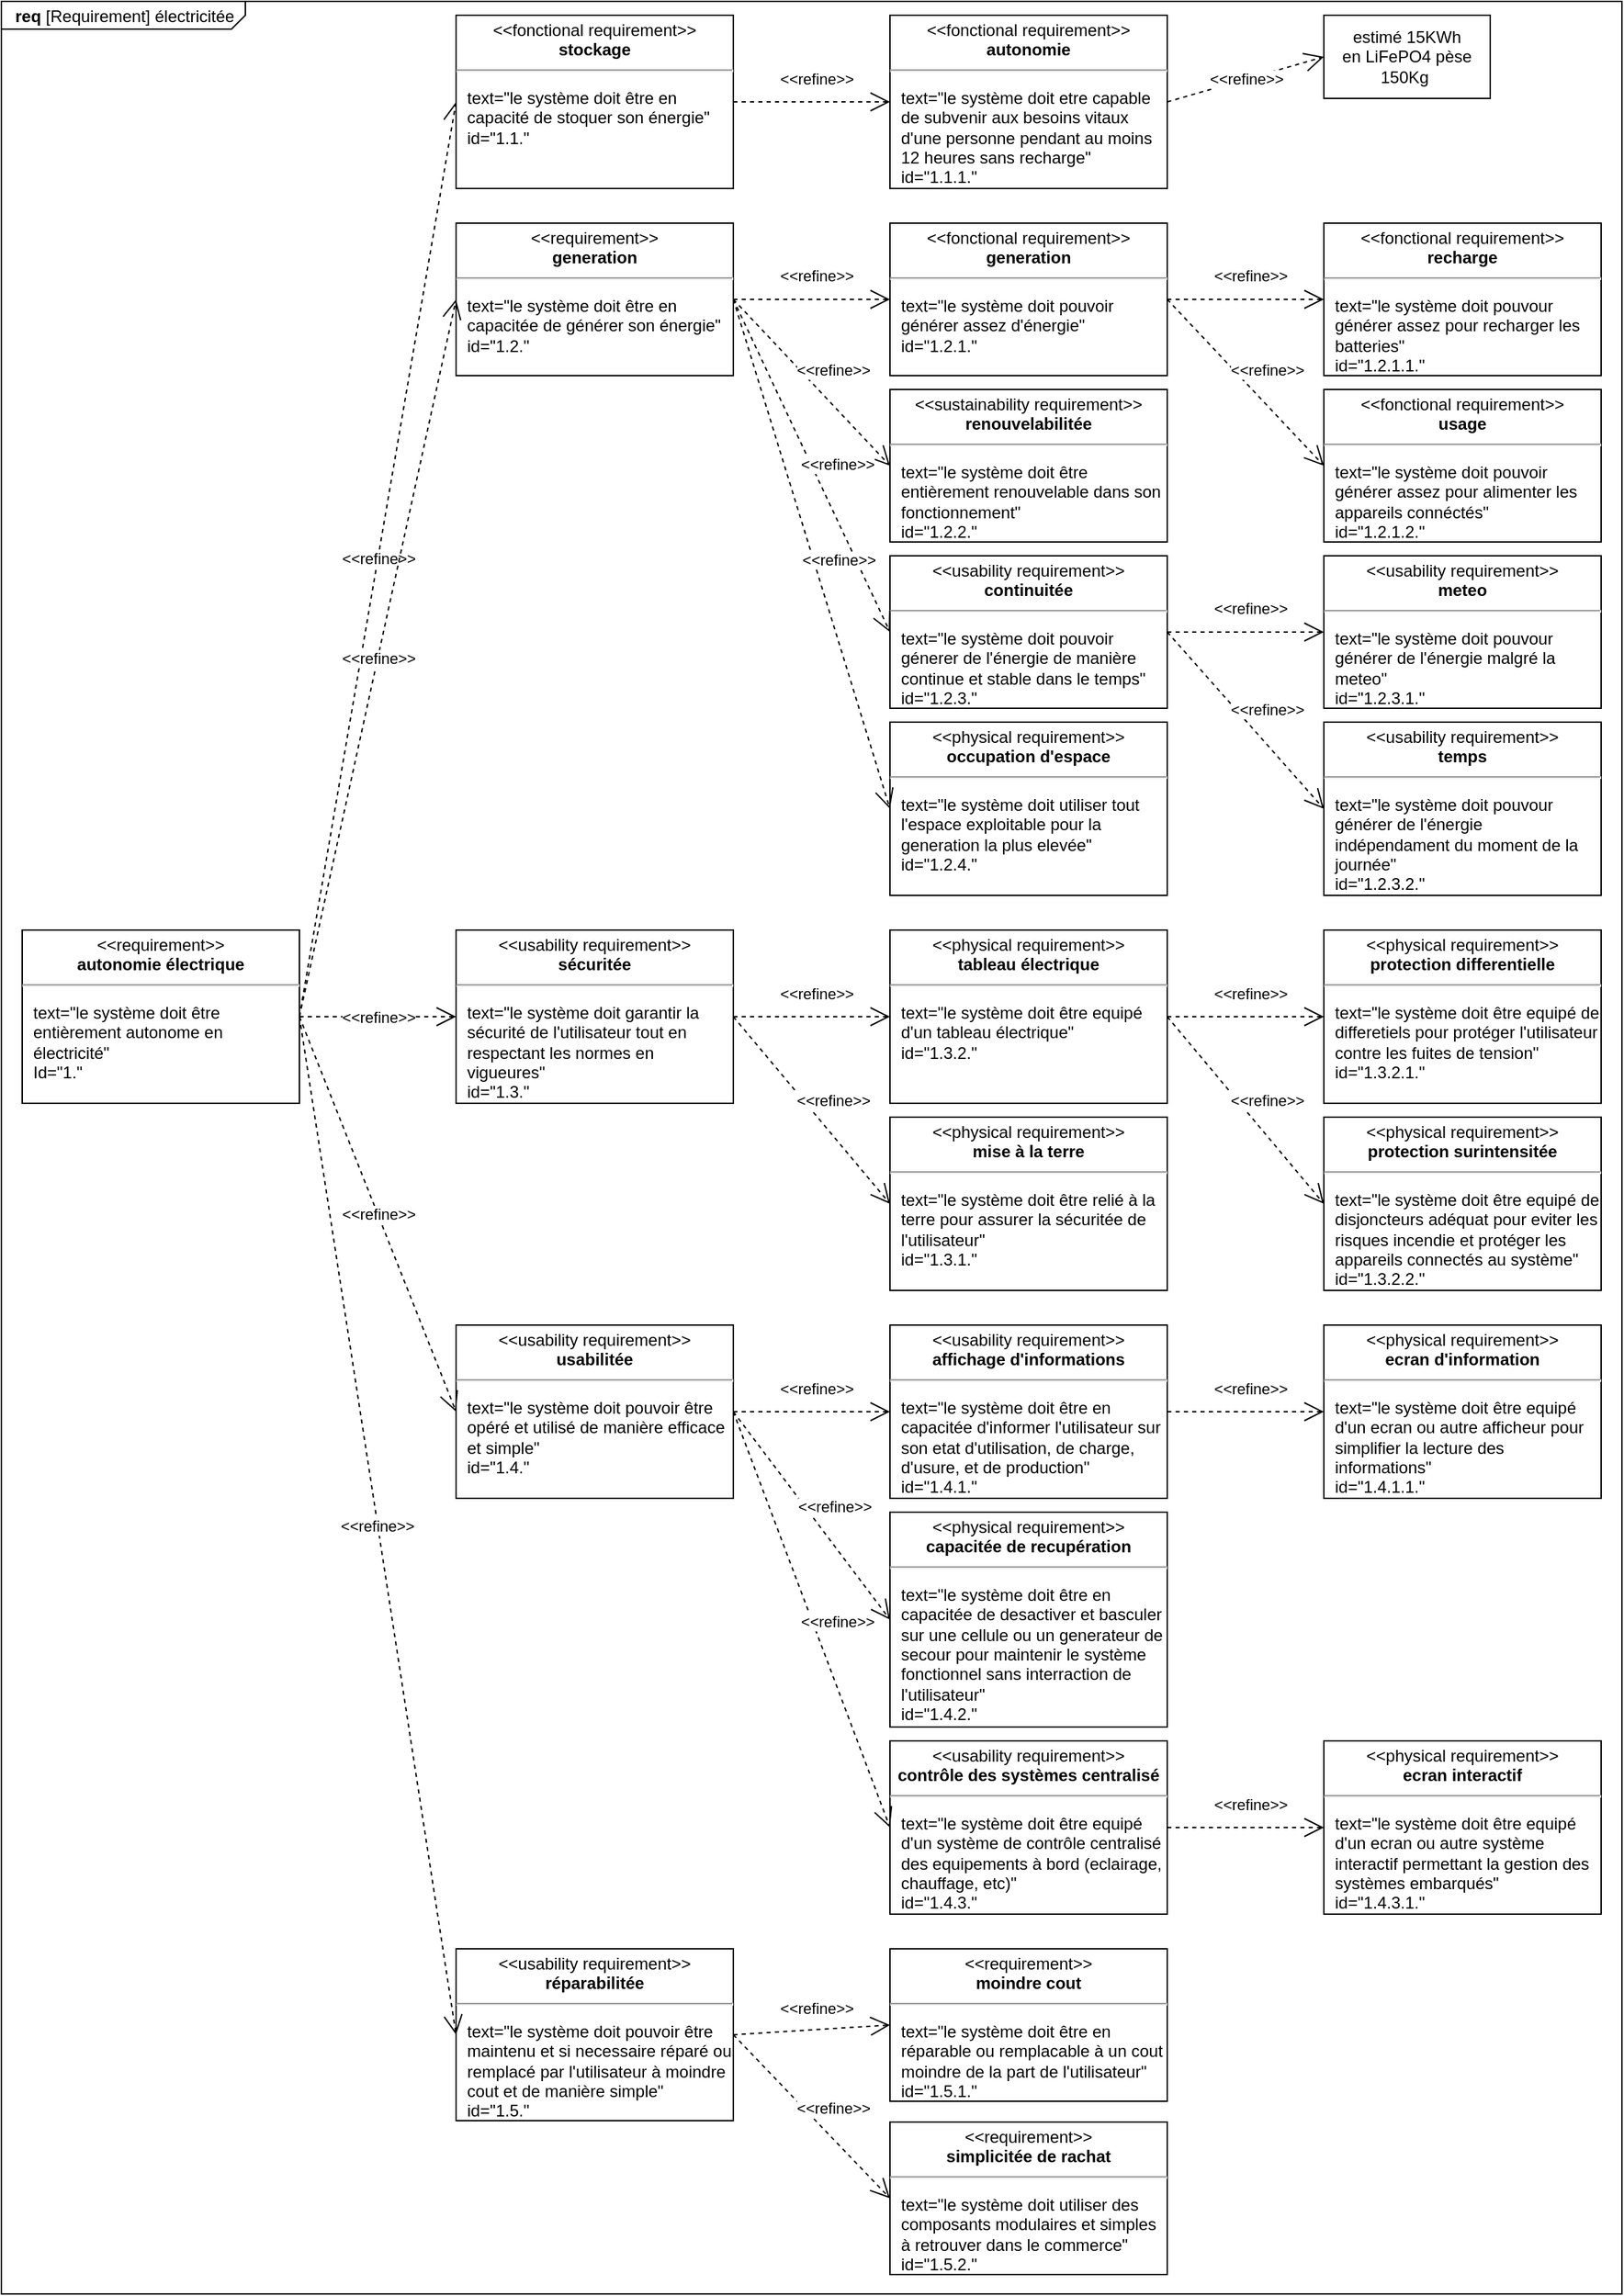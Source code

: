 <mxfile compressed="false" version="20.8.10" type="device">
  <diagram id="kJoW1zJYDhiS2NYjJ2JO" name="Page-1">
    <mxGraphModel dx="676" dy="414" grid="1" gridSize="5" guides="1" tooltips="1" connect="0" arrows="0" fold="1" page="1" pageScale="1" pageWidth="1169" pageHeight="1654" background="none" math="0" shadow="0">
      <root>
        <mxCell id="0" />
        <mxCell id="1" parent="0" />
        <mxCell id="wVdk8G1GmJ-mPY448WNJ-123" value="&lt;p style=&quot;margin:0px;margin-top:4px;margin-left:10px;text-align:left;&quot;&gt;&lt;b&gt;req&lt;/b&gt;   [Requirement] électricitée&lt;/p&gt;" style="html=1;shape=mxgraph.sysml.package;xSize=90;align=left;spacingLeft=10;overflow=fill;recursiveResize=0;labelX=176.52;movable=1;resizable=1;rotatable=1;deletable=1;editable=1;connectable=1;" parent="1" vertex="1">
          <mxGeometry width="1169" height="1654" as="geometry" />
        </mxCell>
        <mxCell id="wVdk8G1GmJ-mPY448WNJ-126" value="&amp;lt;&amp;lt;import&amp;gt;&amp;gt;" style="strokeColor=inherit;fillColor=inherit;gradientColor=inherit;edgeStyle=none;endArrow=open;dashed=1;verticalAlign=top;labelBackgroundColor=none;endSize=12;html=1;rounded=0;" parent="wVdk8G1GmJ-mPY448WNJ-123" edge="1">
          <mxGeometry relative="1" as="geometry">
            <mxPoint x="115" y="73.571" as="sourcePoint" />
          </mxGeometry>
        </mxCell>
        <mxCell id="wVdk8G1GmJ-mPY448WNJ-69" value="&lt;p style=&quot;margin:0px;margin-top:4px;text-align:center;&quot;&gt;&amp;lt;&amp;lt;requirement&amp;gt;&amp;gt;&lt;br&gt;&lt;b&gt;autonomie électrique&lt;/b&gt;&lt;/p&gt;&lt;hr&gt;&lt;p&gt;&lt;/p&gt;&lt;p style=&quot;margin:0px;margin-left:8px;text-align:left;&quot;&gt;text=&quot;le système doit être entièrement autonome en électricité&quot;&lt;br&gt;Id=&quot;1.&quot;&lt;/p&gt;" style="shape=rect;overflow=fill;html=1;whiteSpace=wrap;align=center;movable=1;resizable=1;rotatable=1;deletable=1;editable=1;connectable=1;" parent="wVdk8G1GmJ-mPY448WNJ-123" vertex="1">
          <mxGeometry x="15" y="670" width="200" height="125" as="geometry" />
        </mxCell>
        <mxCell id="wVdk8G1GmJ-mPY448WNJ-70" value="&amp;lt;&amp;lt;refine&amp;gt;&amp;gt;" style="endArrow=open;edgeStyle=none;endSize=12;dashed=1;html=1;rounded=0;entryX=0;entryY=0.5;entryDx=0;entryDy=0;exitX=1;exitY=0.5;exitDx=0;exitDy=0;" parent="wVdk8G1GmJ-mPY448WNJ-123" source="wVdk8G1GmJ-mPY448WNJ-69" target="wVdk8G1GmJ-mPY448WNJ-71" edge="1">
          <mxGeometry relative="1" as="geometry">
            <mxPoint x="1968.64" y="575.08" as="sourcePoint" />
            <mxPoint x="2099.89" y="345.08" as="targetPoint" />
          </mxGeometry>
        </mxCell>
        <mxCell id="wVdk8G1GmJ-mPY448WNJ-71" value="&lt;p style=&quot;margin:0px;margin-top:4px;text-align:center;&quot;&gt;&amp;lt;&amp;lt;fonctional requirement&amp;gt;&amp;gt;&lt;br&gt;&lt;b&gt;stockage&lt;/b&gt;&lt;/p&gt;&lt;hr&gt;&lt;p&gt;&lt;/p&gt;&lt;p style=&quot;margin:0px;margin-left:8px;text-align:left;&quot;&gt;text=&quot;le système doit être en capacité de stoquer son énergie&quot;&lt;br&gt;id=&quot;1.1.&quot;&lt;/p&gt;" style="shape=rect;overflow=fill;html=1;whiteSpace=wrap;align=center;" parent="wVdk8G1GmJ-mPY448WNJ-123" vertex="1">
          <mxGeometry x="328" y="10" width="200" height="125" as="geometry" />
        </mxCell>
        <mxCell id="wVdk8G1GmJ-mPY448WNJ-72" value="&lt;p style=&quot;margin:0px;margin-top:4px;text-align:center;&quot;&gt;&amp;lt;&amp;lt;requirement&amp;gt;&amp;gt;&lt;br&gt;&lt;b&gt;generation&lt;/b&gt;&lt;/p&gt;&lt;hr&gt;&lt;p&gt;&lt;/p&gt;&lt;p style=&quot;margin:0px;margin-left:8px;text-align:left;&quot;&gt;text=&quot;le système doit être en capacitée de générer son énergie&lt;span style=&quot;background-color: initial;&quot;&gt;&quot;&lt;/span&gt;&lt;/p&gt;&lt;p style=&quot;margin:0px;margin-left:8px;text-align:left;&quot;&gt;id=&quot;1.2.&quot;&lt;/p&gt;" style="shape=rect;overflow=fill;html=1;whiteSpace=wrap;align=center;" parent="wVdk8G1GmJ-mPY448WNJ-123" vertex="1">
          <mxGeometry x="328" y="160" width="200" height="110" as="geometry" />
        </mxCell>
        <mxCell id="wVdk8G1GmJ-mPY448WNJ-73" value="&amp;lt;&amp;lt;refine&amp;gt;&amp;gt;" style="endArrow=open;edgeStyle=none;endSize=12;dashed=1;html=1;rounded=0;entryX=0;entryY=0.5;entryDx=0;entryDy=0;exitX=1;exitY=0.5;exitDx=0;exitDy=0;" parent="wVdk8G1GmJ-mPY448WNJ-123" source="wVdk8G1GmJ-mPY448WNJ-69" target="wVdk8G1GmJ-mPY448WNJ-72" edge="1">
          <mxGeometry relative="1" as="geometry">
            <mxPoint x="1978.64" y="545" as="sourcePoint" />
            <mxPoint x="2068.64" y="125" as="targetPoint" />
          </mxGeometry>
        </mxCell>
        <mxCell id="wVdk8G1GmJ-mPY448WNJ-74" value="&lt;p style=&quot;margin:0px;margin-top:4px;text-align:center;&quot;&gt;&amp;lt;&amp;lt;usability requirement&amp;gt;&amp;gt;&lt;br&gt;&lt;b&gt;sécuritée&lt;/b&gt;&lt;/p&gt;&lt;hr&gt;&lt;p&gt;&lt;/p&gt;&lt;p style=&quot;margin:0px;margin-left:8px;text-align:left;&quot;&gt;text=&quot;le système doit garantir la sécurité de l&#39;utilisateur tout en respectant les normes en vigueures&lt;span style=&quot;background-color: initial;&quot;&gt;&quot;&lt;/span&gt;&lt;/p&gt;&lt;p style=&quot;margin:0px;margin-left:8px;text-align:left;&quot;&gt;id=&quot;1.3.&quot;&lt;/p&gt;" style="shape=rect;overflow=fill;html=1;whiteSpace=wrap;align=center;" parent="wVdk8G1GmJ-mPY448WNJ-123" vertex="1">
          <mxGeometry x="328" y="670" width="200" height="125" as="geometry" />
        </mxCell>
        <mxCell id="wVdk8G1GmJ-mPY448WNJ-75" value="&amp;lt;&amp;lt;refine&amp;gt;&amp;gt;" style="endArrow=open;edgeStyle=none;endSize=12;dashed=1;html=1;rounded=0;entryX=0;entryY=0.5;entryDx=0;entryDy=0;exitX=1;exitY=0.5;exitDx=0;exitDy=0;" parent="wVdk8G1GmJ-mPY448WNJ-123" source="wVdk8G1GmJ-mPY448WNJ-69" target="wVdk8G1GmJ-mPY448WNJ-74" edge="1">
          <mxGeometry relative="1" as="geometry">
            <mxPoint x="1968.64" y="790" as="sourcePoint" />
            <mxPoint x="2068.64" y="355" as="targetPoint" />
          </mxGeometry>
        </mxCell>
        <mxCell id="wVdk8G1GmJ-mPY448WNJ-76" value="&lt;p style=&quot;margin:0px;margin-top:4px;text-align:center;&quot;&gt;&amp;lt;&amp;lt;usability requirement&amp;gt;&amp;gt;&lt;br&gt;&lt;b&gt;usabilitée&lt;/b&gt;&lt;/p&gt;&lt;hr&gt;&lt;p&gt;&lt;/p&gt;&lt;p style=&quot;margin:0px;margin-left:8px;text-align:left;&quot;&gt;text=&quot;le système doit pouvoir être opéré et utilisé de manière efficace et simple&lt;span style=&quot;background-color: initial;&quot;&gt;&quot;&lt;/span&gt;&lt;/p&gt;&lt;p style=&quot;margin:0px;margin-left:8px;text-align:left;&quot;&gt;id=&quot;1.4.&quot;&lt;/p&gt;" style="shape=rect;overflow=fill;html=1;whiteSpace=wrap;align=center;" parent="wVdk8G1GmJ-mPY448WNJ-123" vertex="1">
          <mxGeometry x="328" y="955" width="200" height="125" as="geometry" />
        </mxCell>
        <mxCell id="wVdk8G1GmJ-mPY448WNJ-77" value="&amp;lt;&amp;lt;refine&amp;gt;&amp;gt;" style="endArrow=open;edgeStyle=none;endSize=12;dashed=1;html=1;rounded=0;entryX=0;entryY=0.5;entryDx=0;entryDy=0;exitX=1;exitY=0.5;exitDx=0;exitDy=0;" parent="wVdk8G1GmJ-mPY448WNJ-123" source="wVdk8G1GmJ-mPY448WNJ-69" target="wVdk8G1GmJ-mPY448WNJ-76" edge="1">
          <mxGeometry relative="1" as="geometry">
            <mxPoint x="1968.64" y="945" as="sourcePoint" />
            <mxPoint x="2068.64" y="515" as="targetPoint" />
          </mxGeometry>
        </mxCell>
        <mxCell id="wVdk8G1GmJ-mPY448WNJ-78" value="&lt;p style=&quot;margin:0px;margin-top:4px;text-align:center;&quot;&gt;&amp;lt;&amp;lt;usability requirement&amp;gt;&amp;gt;&lt;br&gt;&lt;b&gt;réparabilitée&lt;/b&gt;&lt;/p&gt;&lt;hr&gt;&lt;p&gt;&lt;/p&gt;&lt;p style=&quot;margin:0px;margin-left:8px;text-align:left;&quot;&gt;text=&quot;le système doit pouvoir être maintenu et si necessaire réparé ou remplacé par l&#39;utilisateur à moindre cout et de manière simple&lt;span style=&quot;background-color: initial;&quot;&gt;&quot;&lt;/span&gt;&lt;/p&gt;&lt;p style=&quot;margin:0px;margin-left:8px;text-align:left;&quot;&gt;id=&quot;1.5.&quot;&lt;/p&gt;" style="shape=rect;overflow=fill;html=1;whiteSpace=wrap;align=center;" parent="wVdk8G1GmJ-mPY448WNJ-123" vertex="1">
          <mxGeometry x="328" y="1405" width="200" height="124" as="geometry" />
        </mxCell>
        <mxCell id="wVdk8G1GmJ-mPY448WNJ-79" value="&amp;lt;&amp;lt;refine&amp;gt;&amp;gt;" style="endArrow=open;edgeStyle=none;endSize=12;dashed=1;html=1;rounded=0;entryX=0;entryY=0.5;entryDx=0;entryDy=0;exitX=1;exitY=0.5;exitDx=0;exitDy=0;" parent="wVdk8G1GmJ-mPY448WNJ-123" source="wVdk8G1GmJ-mPY448WNJ-69" target="wVdk8G1GmJ-mPY448WNJ-78" edge="1">
          <mxGeometry relative="1" as="geometry">
            <mxPoint x="1958.64" y="695" as="sourcePoint" />
            <mxPoint x="2068.64" y="695" as="targetPoint" />
          </mxGeometry>
        </mxCell>
        <mxCell id="wVdk8G1GmJ-mPY448WNJ-80" value="&amp;lt;&amp;lt;refine&amp;gt;&amp;gt;" style="endArrow=open;edgeStyle=none;endSize=12;dashed=1;html=1;rounded=0;entryX=0;entryY=0.5;entryDx=0;entryDy=0;exitX=1;exitY=0.5;exitDx=0;exitDy=0;" parent="wVdk8G1GmJ-mPY448WNJ-123" source="wVdk8G1GmJ-mPY448WNJ-71" target="wVdk8G1GmJ-mPY448WNJ-81" edge="1">
          <mxGeometry x="0.051" y="17" relative="1" as="geometry">
            <mxPoint x="1978.64" y="575.08" as="sourcePoint" />
            <mxPoint x="2438.64" y="45.08" as="targetPoint" />
            <mxPoint as="offset" />
          </mxGeometry>
        </mxCell>
        <mxCell id="wVdk8G1GmJ-mPY448WNJ-81" value="&lt;p style=&quot;margin:0px;margin-top:4px;text-align:center;&quot;&gt;&amp;lt;&amp;lt;fonctional requirement&amp;gt;&amp;gt;&lt;br&gt;&lt;b&gt;autonomie&lt;/b&gt;&lt;/p&gt;&lt;hr&gt;&lt;p&gt;&lt;/p&gt;&lt;p style=&quot;margin:0px;margin-left:8px;text-align:left;&quot;&gt;text=&quot;le système doit etre capable de subvenir aux besoins vitaux d&#39;une personne pendant au moins 12 heures sans recharge&quot;&lt;br&gt;id=&quot;1.1.1.&quot;&lt;/p&gt;" style="shape=rect;overflow=fill;html=1;whiteSpace=wrap;align=center;" parent="wVdk8G1GmJ-mPY448WNJ-123" vertex="1">
          <mxGeometry x="641" y="10" width="200" height="125" as="geometry" />
        </mxCell>
        <mxCell id="wVdk8G1GmJ-mPY448WNJ-82" value="estimé 15KWh&lt;br&gt;en LiFePO4 pèse 150Kg&amp;nbsp;" style="shape=rect;html=1;whiteSpace=wrap;align=center;" parent="wVdk8G1GmJ-mPY448WNJ-123" vertex="1">
          <mxGeometry x="954" y="10" width="120" height="60" as="geometry" />
        </mxCell>
        <mxCell id="wVdk8G1GmJ-mPY448WNJ-83" value="&amp;lt;&amp;lt;refine&amp;gt;&amp;gt;" style="endArrow=open;edgeStyle=none;endSize=12;dashed=1;html=1;rounded=0;exitX=1;exitY=0.5;exitDx=0;exitDy=0;entryX=0;entryY=0.5;entryDx=0;entryDy=0;" parent="wVdk8G1GmJ-mPY448WNJ-123" source="wVdk8G1GmJ-mPY448WNJ-81" target="wVdk8G1GmJ-mPY448WNJ-82" edge="1">
          <mxGeometry relative="1" as="geometry">
            <mxPoint x="2508.64" y="455.08" as="sourcePoint" />
          </mxGeometry>
        </mxCell>
        <mxCell id="wVdk8G1GmJ-mPY448WNJ-84" value="&lt;p style=&quot;margin:0px;margin-top:4px;text-align:center;&quot;&gt;&amp;lt;&amp;lt;sustainability requirement&amp;gt;&amp;gt;&lt;br&gt;&lt;b&gt;renouvelabilitée&lt;/b&gt;&lt;/p&gt;&lt;hr&gt;&lt;p&gt;&lt;/p&gt;&lt;p style=&quot;margin:0px;margin-left:8px;text-align:left;&quot;&gt;text=&quot;le système doit être entièrement renouvelable dans son fonctionnement&quot;&lt;br&gt;id=&quot;1.2.2.&quot;&lt;/p&gt;" style="shape=rect;overflow=fill;html=1;whiteSpace=wrap;align=center;" parent="wVdk8G1GmJ-mPY448WNJ-123" vertex="1">
          <mxGeometry x="641" y="280" width="200" height="110" as="geometry" />
        </mxCell>
        <mxCell id="wVdk8G1GmJ-mPY448WNJ-85" value="&amp;lt;&amp;lt;refine&amp;gt;&amp;gt;" style="endArrow=open;edgeStyle=none;endSize=12;dashed=1;html=1;rounded=0;exitX=1;exitY=0.5;exitDx=0;exitDy=0;entryX=0;entryY=0.5;entryDx=0;entryDy=0;" parent="wVdk8G1GmJ-mPY448WNJ-123" source="wVdk8G1GmJ-mPY448WNJ-72" target="wVdk8G1GmJ-mPY448WNJ-84" edge="1">
          <mxGeometry x="0.051" y="17" relative="1" as="geometry">
            <mxPoint x="2268.64" y="85" as="sourcePoint" />
            <mxPoint x="2368.64" y="275" as="targetPoint" />
            <mxPoint as="offset" />
          </mxGeometry>
        </mxCell>
        <mxCell id="wVdk8G1GmJ-mPY448WNJ-86" value="&lt;p style=&quot;margin:0px;margin-top:4px;text-align:center;&quot;&gt;&amp;lt;&amp;lt;fonctional requirement&amp;gt;&amp;gt;&lt;br&gt;&lt;b&gt;generation&lt;/b&gt;&lt;/p&gt;&lt;hr&gt;&lt;p&gt;&lt;/p&gt;&lt;p style=&quot;margin:0px;margin-left:8px;text-align:left;&quot;&gt;text=&quot;le système doit pouvoir générer assez d&#39;énergie&quot;&lt;br&gt;id=&quot;1.2.1.&quot;&lt;/p&gt;" style="shape=rect;overflow=fill;html=1;whiteSpace=wrap;align=center;" parent="wVdk8G1GmJ-mPY448WNJ-123" vertex="1">
          <mxGeometry x="641" y="160" width="200" height="110" as="geometry" />
        </mxCell>
        <mxCell id="wVdk8G1GmJ-mPY448WNJ-87" value="&amp;lt;&amp;lt;refine&amp;gt;&amp;gt;" style="endArrow=open;edgeStyle=none;endSize=12;dashed=1;html=1;rounded=0;entryX=0;entryY=0.5;entryDx=0;entryDy=0;exitX=1;exitY=0.5;exitDx=0;exitDy=0;" parent="wVdk8G1GmJ-mPY448WNJ-123" source="wVdk8G1GmJ-mPY448WNJ-72" target="wVdk8G1GmJ-mPY448WNJ-86" edge="1">
          <mxGeometry x="0.051" y="17" relative="1" as="geometry">
            <mxPoint x="2278.64" y="95" as="sourcePoint" />
            <mxPoint x="2428.64" y="110" as="targetPoint" />
            <mxPoint as="offset" />
          </mxGeometry>
        </mxCell>
        <mxCell id="wVdk8G1GmJ-mPY448WNJ-88" value="&lt;p style=&quot;margin:0px;margin-top:4px;text-align:center;&quot;&gt;&amp;lt;&amp;lt;fonctional requirement&amp;gt;&amp;gt;&lt;br&gt;&lt;b&gt;recharge&lt;/b&gt;&lt;/p&gt;&lt;hr&gt;&lt;p&gt;&lt;/p&gt;&lt;p style=&quot;margin:0px;margin-left:8px;text-align:left;&quot;&gt;text=&quot;le système doit pouvour générer assez pour recharger les batteries&quot;&lt;br&gt;id=&quot;1.2.1.1.&quot;&lt;/p&gt;" style="shape=rect;overflow=fill;html=1;whiteSpace=wrap;align=center;" parent="wVdk8G1GmJ-mPY448WNJ-123" vertex="1">
          <mxGeometry x="954" y="160" width="200" height="110" as="geometry" />
        </mxCell>
        <mxCell id="wVdk8G1GmJ-mPY448WNJ-89" value="&amp;lt;&amp;lt;refine&amp;gt;&amp;gt;" style="endArrow=open;edgeStyle=none;endSize=12;dashed=1;html=1;rounded=0;exitX=1;exitY=0.5;exitDx=0;exitDy=0;entryX=0;entryY=0.5;entryDx=0;entryDy=0;" parent="wVdk8G1GmJ-mPY448WNJ-123" source="wVdk8G1GmJ-mPY448WNJ-86" target="wVdk8G1GmJ-mPY448WNJ-88" edge="1">
          <mxGeometry x="0.051" y="17" relative="1" as="geometry">
            <mxPoint x="2618.64" y="385" as="sourcePoint" />
            <mxPoint x="2718.64" y="325" as="targetPoint" />
            <mxPoint as="offset" />
          </mxGeometry>
        </mxCell>
        <mxCell id="wVdk8G1GmJ-mPY448WNJ-90" value="&lt;p style=&quot;margin:0px;margin-top:4px;text-align:center;&quot;&gt;&amp;lt;&amp;lt;fonctional requirement&amp;gt;&amp;gt;&lt;br&gt;&lt;b&gt;usage&lt;/b&gt;&lt;/p&gt;&lt;hr&gt;&lt;p&gt;&lt;/p&gt;&lt;p style=&quot;margin:0px;margin-left:8px;text-align:left;&quot;&gt;text=&quot;le système doit pouvoir générer assez pour alimenter les appareils connéctés&quot;&lt;br&gt;id=&quot;1.2.1.2.&quot;&lt;/p&gt;" style="shape=rect;overflow=fill;html=1;whiteSpace=wrap;align=center;" parent="wVdk8G1GmJ-mPY448WNJ-123" vertex="1">
          <mxGeometry x="954" y="280" width="200" height="110" as="geometry" />
        </mxCell>
        <mxCell id="wVdk8G1GmJ-mPY448WNJ-91" value="&amp;lt;&amp;lt;refine&amp;gt;&amp;gt;" style="endArrow=open;edgeStyle=none;endSize=12;dashed=1;html=1;rounded=0;exitX=1;exitY=0.5;exitDx=0;exitDy=0;entryX=0;entryY=0.5;entryDx=0;entryDy=0;" parent="wVdk8G1GmJ-mPY448WNJ-123" source="wVdk8G1GmJ-mPY448WNJ-86" target="wVdk8G1GmJ-mPY448WNJ-90" edge="1">
          <mxGeometry x="0.051" y="17" relative="1" as="geometry">
            <mxPoint x="2588.64" y="535" as="sourcePoint" />
            <mxPoint x="2728.64" y="445" as="targetPoint" />
            <mxPoint as="offset" />
          </mxGeometry>
        </mxCell>
        <mxCell id="wVdk8G1GmJ-mPY448WNJ-92" value="&lt;p style=&quot;margin:0px;margin-top:4px;text-align:center;&quot;&gt;&amp;lt;&amp;lt;usability requirement&amp;gt;&amp;gt;&lt;br&gt;&lt;b&gt;continuitée&lt;/b&gt;&lt;/p&gt;&lt;hr&gt;&lt;p&gt;&lt;/p&gt;&lt;p style=&quot;margin:0px;margin-left:8px;text-align:left;&quot;&gt;text=&quot;le système doit pouvoir génerer de l&#39;énergie de manière continue et stable dans le temps&quot;&lt;br&gt;id=&quot;1.2.3.&quot;&lt;/p&gt;" style="shape=rect;overflow=fill;html=1;whiteSpace=wrap;align=center;" parent="wVdk8G1GmJ-mPY448WNJ-123" vertex="1">
          <mxGeometry x="641" y="400" width="200" height="110" as="geometry" />
        </mxCell>
        <mxCell id="wVdk8G1GmJ-mPY448WNJ-93" value="&amp;lt;&amp;lt;refine&amp;gt;&amp;gt;" style="endArrow=open;edgeStyle=none;endSize=12;dashed=1;html=1;rounded=0;entryX=0;entryY=0.5;entryDx=0;entryDy=0;exitX=1;exitY=0.5;exitDx=0;exitDy=0;" parent="wVdk8G1GmJ-mPY448WNJ-123" source="wVdk8G1GmJ-mPY448WNJ-72" target="wVdk8G1GmJ-mPY448WNJ-92" edge="1">
          <mxGeometry x="0.051" y="17" relative="1" as="geometry">
            <mxPoint x="2268.64" y="275" as="sourcePoint" />
            <mxPoint x="2418.64" y="395" as="targetPoint" />
            <mxPoint as="offset" />
          </mxGeometry>
        </mxCell>
        <mxCell id="wVdk8G1GmJ-mPY448WNJ-94" value="&lt;p style=&quot;margin:0px;margin-top:4px;text-align:center;&quot;&gt;&amp;lt;&amp;lt;usability requirement&amp;gt;&amp;gt;&lt;br&gt;&lt;b&gt;meteo&lt;/b&gt;&lt;/p&gt;&lt;hr&gt;&lt;p&gt;&lt;/p&gt;&lt;p style=&quot;margin:0px;margin-left:8px;text-align:left;&quot;&gt;text=&quot;le système doit pouvour générer de l&#39;énergie malgré la meteo&quot;&lt;br&gt;id=&quot;1.2.3.1.&quot;&lt;/p&gt;" style="shape=rect;overflow=fill;html=1;whiteSpace=wrap;align=center;" parent="wVdk8G1GmJ-mPY448WNJ-123" vertex="1">
          <mxGeometry x="954" y="400" width="200" height="110" as="geometry" />
        </mxCell>
        <mxCell id="wVdk8G1GmJ-mPY448WNJ-95" value="&amp;lt;&amp;lt;refine&amp;gt;&amp;gt;" style="endArrow=open;edgeStyle=none;endSize=12;dashed=1;html=1;rounded=0;exitX=1;exitY=0.5;exitDx=0;exitDy=0;entryX=0;entryY=0.5;entryDx=0;entryDy=0;" parent="wVdk8G1GmJ-mPY448WNJ-123" source="wVdk8G1GmJ-mPY448WNJ-92" target="wVdk8G1GmJ-mPY448WNJ-94" edge="1">
          <mxGeometry x="0.051" y="17" relative="1" as="geometry">
            <mxPoint x="2608.64" y="645" as="sourcePoint" />
            <mxPoint x="2718.64" y="585" as="targetPoint" />
            <mxPoint as="offset" />
          </mxGeometry>
        </mxCell>
        <mxCell id="wVdk8G1GmJ-mPY448WNJ-96" value="&lt;p style=&quot;margin:0px;margin-top:4px;text-align:center;&quot;&gt;&amp;lt;&amp;lt;usability requirement&amp;gt;&amp;gt;&lt;br&gt;&lt;b&gt;temps&lt;/b&gt;&lt;/p&gt;&lt;hr&gt;&lt;p&gt;&lt;/p&gt;&lt;p style=&quot;margin:0px;margin-left:8px;text-align:left;&quot;&gt;text=&quot;le système doit pouvour générer de l&#39;énergie indépendament du moment de la journée&quot;&lt;br&gt;id=&quot;1.2.3.2.&quot;&lt;/p&gt;" style="shape=rect;overflow=fill;html=1;whiteSpace=wrap;align=center;" parent="wVdk8G1GmJ-mPY448WNJ-123" vertex="1">
          <mxGeometry x="954" y="520" width="200" height="125" as="geometry" />
        </mxCell>
        <mxCell id="wVdk8G1GmJ-mPY448WNJ-97" value="&amp;lt;&amp;lt;refine&amp;gt;&amp;gt;" style="endArrow=open;edgeStyle=none;endSize=12;dashed=1;html=1;rounded=0;exitX=1;exitY=0.5;exitDx=0;exitDy=0;entryX=0;entryY=0.5;entryDx=0;entryDy=0;" parent="wVdk8G1GmJ-mPY448WNJ-123" source="wVdk8G1GmJ-mPY448WNJ-92" target="wVdk8G1GmJ-mPY448WNJ-96" edge="1">
          <mxGeometry x="0.051" y="17" relative="1" as="geometry">
            <mxPoint x="2608.64" y="630" as="sourcePoint" />
            <mxPoint x="2718.64" y="715" as="targetPoint" />
            <mxPoint as="offset" />
          </mxGeometry>
        </mxCell>
        <mxCell id="wVdk8G1GmJ-mPY448WNJ-98" value="&lt;p style=&quot;margin:0px;margin-top:4px;text-align:center;&quot;&gt;&amp;lt;&amp;lt;physical requirement&amp;gt;&amp;gt;&lt;br&gt;&lt;b&gt;mise à la terre&lt;/b&gt;&lt;/p&gt;&lt;hr&gt;&lt;p&gt;&lt;/p&gt;&lt;p style=&quot;margin:0px;margin-left:8px;text-align:left;&quot;&gt;text=&quot;le système doit être relié à la terre pour assurer la sécuritée de l&#39;utilisateur&quot;&lt;br&gt;id=&quot;1.3.1.&quot;&lt;/p&gt;" style="shape=rect;overflow=fill;html=1;whiteSpace=wrap;align=center;" parent="wVdk8G1GmJ-mPY448WNJ-123" vertex="1">
          <mxGeometry x="641" y="805" width="200" height="125" as="geometry" />
        </mxCell>
        <mxCell id="wVdk8G1GmJ-mPY448WNJ-99" value="&amp;lt;&amp;lt;refine&amp;gt;&amp;gt;" style="endArrow=open;edgeStyle=none;endSize=12;dashed=1;html=1;rounded=0;exitX=1;exitY=0.5;exitDx=0;exitDy=0;entryX=0;entryY=0.5;entryDx=0;entryDy=0;" parent="wVdk8G1GmJ-mPY448WNJ-123" source="wVdk8G1GmJ-mPY448WNJ-74" target="wVdk8G1GmJ-mPY448WNJ-98" edge="1">
          <mxGeometry x="0.051" y="17" relative="1" as="geometry">
            <mxPoint x="2288.64" y="935" as="sourcePoint" />
            <mxPoint x="2398.64" y="1000" as="targetPoint" />
            <mxPoint as="offset" />
          </mxGeometry>
        </mxCell>
        <mxCell id="wVdk8G1GmJ-mPY448WNJ-100" value="&lt;p style=&quot;margin:0px;margin-top:4px;text-align:center;&quot;&gt;&amp;lt;&amp;lt;physical requirement&amp;gt;&amp;gt;&lt;br&gt;&lt;b&gt;tableau électrique&lt;/b&gt;&lt;/p&gt;&lt;hr&gt;&lt;p&gt;&lt;/p&gt;&lt;p style=&quot;margin:0px;margin-left:8px;text-align:left;&quot;&gt;text=&quot;le système doit être equipé d&#39;un tableau électrique&quot;&lt;br&gt;id=&quot;1.3.2.&quot;&lt;/p&gt;" style="shape=rect;overflow=fill;html=1;whiteSpace=wrap;align=center;" parent="wVdk8G1GmJ-mPY448WNJ-123" vertex="1">
          <mxGeometry x="641" y="670" width="200" height="125" as="geometry" />
        </mxCell>
        <mxCell id="wVdk8G1GmJ-mPY448WNJ-101" value="&amp;lt;&amp;lt;refine&amp;gt;&amp;gt;" style="endArrow=open;edgeStyle=none;endSize=12;dashed=1;html=1;rounded=0;exitX=1;exitY=0.5;exitDx=0;exitDy=0;entryX=0;entryY=0.5;entryDx=0;entryDy=0;" parent="wVdk8G1GmJ-mPY448WNJ-123" source="wVdk8G1GmJ-mPY448WNJ-74" target="wVdk8G1GmJ-mPY448WNJ-100" edge="1">
          <mxGeometry x="0.051" y="17" relative="1" as="geometry">
            <mxPoint x="2278.64" y="1070" as="sourcePoint" />
            <mxPoint x="2398.64" y="1140" as="targetPoint" />
            <mxPoint as="offset" />
          </mxGeometry>
        </mxCell>
        <mxCell id="wVdk8G1GmJ-mPY448WNJ-102" value="&lt;p style=&quot;margin:0px;margin-top:4px;text-align:center;&quot;&gt;&amp;lt;&amp;lt;physical requirement&amp;gt;&amp;gt;&lt;br&gt;&lt;b&gt;protection differentielle&lt;/b&gt;&lt;/p&gt;&lt;hr&gt;&lt;p&gt;&lt;/p&gt;&lt;p style=&quot;margin:0px;margin-left:8px;text-align:left;&quot;&gt;text=&quot;le système doit être equipé de differetiels pour protéger l&#39;utilisateur contre les fuites de tension&quot;&lt;br&gt;id=&quot;1.3.2.1.&quot;&lt;/p&gt;" style="shape=rect;overflow=fill;html=1;whiteSpace=wrap;align=center;" parent="wVdk8G1GmJ-mPY448WNJ-123" vertex="1">
          <mxGeometry x="954" y="670" width="200" height="125" as="geometry" />
        </mxCell>
        <mxCell id="wVdk8G1GmJ-mPY448WNJ-103" value="&amp;lt;&amp;lt;refine&amp;gt;&amp;gt;" style="endArrow=open;edgeStyle=none;endSize=12;dashed=1;html=1;rounded=0;exitX=1;exitY=0.5;exitDx=0;exitDy=0;entryX=0;entryY=0.5;entryDx=0;entryDy=0;" parent="wVdk8G1GmJ-mPY448WNJ-123" source="wVdk8G1GmJ-mPY448WNJ-100" target="wVdk8G1GmJ-mPY448WNJ-102" edge="1">
          <mxGeometry x="0.051" y="17" relative="1" as="geometry">
            <mxPoint x="2628.64" y="930" as="sourcePoint" />
            <mxPoint x="2748.64" y="1140" as="targetPoint" />
            <mxPoint as="offset" />
          </mxGeometry>
        </mxCell>
        <mxCell id="wVdk8G1GmJ-mPY448WNJ-104" value="&lt;p style=&quot;margin:0px;margin-top:4px;text-align:center;&quot;&gt;&amp;lt;&amp;lt;physical requirement&amp;gt;&amp;gt;&lt;br&gt;&lt;b&gt;protection surintensitée&lt;/b&gt;&lt;/p&gt;&lt;hr&gt;&lt;p&gt;&lt;/p&gt;&lt;p style=&quot;margin:0px;margin-left:8px;text-align:left;&quot;&gt;text=&quot;le système doit être equipé de disjoncteurs adéquat pour eviter les risques incendie et protéger les appareils connectés au système&quot;&lt;br&gt;id=&quot;1.3.2.2.&quot;&lt;/p&gt;" style="shape=rect;overflow=fill;html=1;whiteSpace=wrap;align=center;" parent="wVdk8G1GmJ-mPY448WNJ-123" vertex="1">
          <mxGeometry x="954" y="805" width="200" height="125" as="geometry" />
        </mxCell>
        <mxCell id="wVdk8G1GmJ-mPY448WNJ-105" value="&amp;lt;&amp;lt;refine&amp;gt;&amp;gt;" style="endArrow=open;edgeStyle=none;endSize=12;dashed=1;html=1;rounded=0;exitX=1;exitY=0.5;exitDx=0;exitDy=0;entryX=0;entryY=0.5;entryDx=0;entryDy=0;" parent="wVdk8G1GmJ-mPY448WNJ-123" source="wVdk8G1GmJ-mPY448WNJ-100" target="wVdk8G1GmJ-mPY448WNJ-104" edge="1">
          <mxGeometry x="0.051" y="17" relative="1" as="geometry">
            <mxPoint x="2608.64" y="1209" as="sourcePoint" />
            <mxPoint x="2748.64" y="1279" as="targetPoint" />
            <mxPoint as="offset" />
          </mxGeometry>
        </mxCell>
        <mxCell id="wVdk8G1GmJ-mPY448WNJ-106" value="&lt;p style=&quot;margin:0px;margin-top:4px;text-align:center;&quot;&gt;&amp;lt;&amp;lt;usability requirement&amp;gt;&amp;gt;&lt;br&gt;&lt;b&gt;affichage d&#39;informations&lt;/b&gt;&lt;/p&gt;&lt;hr&gt;&lt;p&gt;&lt;/p&gt;&lt;p style=&quot;margin:0px;margin-left:8px;text-align:left;&quot;&gt;text=&quot;le système doit être en capacitée d&#39;informer l&#39;utilisateur sur son etat d&#39;utilisation, de charge, d&#39;usure, et de production&quot;&lt;br&gt;id=&quot;1.4.1.&quot;&lt;/p&gt;" style="shape=rect;overflow=fill;html=1;whiteSpace=wrap;align=center;" parent="wVdk8G1GmJ-mPY448WNJ-123" vertex="1">
          <mxGeometry x="641" y="955" width="200" height="125" as="geometry" />
        </mxCell>
        <mxCell id="wVdk8G1GmJ-mPY448WNJ-107" value="&amp;lt;&amp;lt;refine&amp;gt;&amp;gt;" style="endArrow=open;edgeStyle=none;endSize=12;dashed=1;html=1;rounded=0;exitX=1;exitY=0.5;exitDx=0;exitDy=0;entryX=0;entryY=0.5;entryDx=0;entryDy=0;" parent="wVdk8G1GmJ-mPY448WNJ-123" source="wVdk8G1GmJ-mPY448WNJ-76" target="wVdk8G1GmJ-mPY448WNJ-106" edge="1">
          <mxGeometry x="0.051" y="17" relative="1" as="geometry">
            <mxPoint x="2348.64" y="1580" as="sourcePoint" />
            <mxPoint x="2468.64" y="1610" as="targetPoint" />
            <mxPoint as="offset" />
          </mxGeometry>
        </mxCell>
        <mxCell id="wVdk8G1GmJ-mPY448WNJ-108" value="&lt;p style=&quot;margin:0px;margin-top:4px;text-align:center;&quot;&gt;&amp;lt;&amp;lt;physical requirement&amp;gt;&amp;gt;&lt;br&gt;&lt;b&gt;ecran d&#39;information&lt;/b&gt;&lt;/p&gt;&lt;hr&gt;&lt;p&gt;&lt;/p&gt;&lt;p style=&quot;margin:0px;margin-left:8px;text-align:left;&quot;&gt;text=&quot;le système doit être equipé d&#39;un ecran ou autre afficheur pour simplifier la lecture des informations&quot;&lt;br&gt;id=&quot;1.4.1.1.&quot;&lt;/p&gt;" style="shape=rect;overflow=fill;html=1;whiteSpace=wrap;align=center;" parent="wVdk8G1GmJ-mPY448WNJ-123" vertex="1">
          <mxGeometry x="954" y="955" width="200" height="125" as="geometry" />
        </mxCell>
        <mxCell id="wVdk8G1GmJ-mPY448WNJ-109" value="&amp;lt;&amp;lt;refine&amp;gt;&amp;gt;" style="endArrow=open;edgeStyle=none;endSize=12;dashed=1;html=1;rounded=0;exitX=1;exitY=0.5;exitDx=0;exitDy=0;entryX=0;entryY=0.5;entryDx=0;entryDy=0;" parent="wVdk8G1GmJ-mPY448WNJ-123" source="wVdk8G1GmJ-mPY448WNJ-106" target="wVdk8G1GmJ-mPY448WNJ-108" edge="1">
          <mxGeometry x="0.051" y="17" relative="1" as="geometry">
            <mxPoint x="2628.64" y="1440" as="sourcePoint" />
            <mxPoint x="2748.64" y="1470" as="targetPoint" />
            <mxPoint as="offset" />
          </mxGeometry>
        </mxCell>
        <mxCell id="wVdk8G1GmJ-mPY448WNJ-110" value="&lt;p style=&quot;margin:0px;margin-top:4px;text-align:center;&quot;&gt;&amp;lt;&amp;lt;physical requirement&amp;gt;&amp;gt;&lt;br&gt;&lt;b&gt;capacitée de recupération&lt;/b&gt;&lt;/p&gt;&lt;hr&gt;&lt;p&gt;&lt;/p&gt;&lt;p style=&quot;margin:0px;margin-left:8px;text-align:left;&quot;&gt;text=&quot;le système doit être en capacitée de desactiver et basculer sur une cellule ou un generateur de secour pour maintenir le système fonctionnel sans interraction de l&#39;utilisateur&quot;&lt;br&gt;id=&quot;1.4.2.&quot;&lt;/p&gt;" style="shape=rect;overflow=fill;html=1;whiteSpace=wrap;align=center;" parent="wVdk8G1GmJ-mPY448WNJ-123" vertex="1">
          <mxGeometry x="641" y="1090" width="200" height="155" as="geometry" />
        </mxCell>
        <mxCell id="wVdk8G1GmJ-mPY448WNJ-111" value="&amp;lt;&amp;lt;refine&amp;gt;&amp;gt;" style="endArrow=open;edgeStyle=none;endSize=12;dashed=1;html=1;rounded=0;exitX=1;exitY=0.5;exitDx=0;exitDy=0;entryX=0;entryY=0.5;entryDx=0;entryDy=0;" parent="wVdk8G1GmJ-mPY448WNJ-123" source="wVdk8G1GmJ-mPY448WNJ-76" target="wVdk8G1GmJ-mPY448WNJ-110" edge="1">
          <mxGeometry x="0.051" y="17" relative="1" as="geometry">
            <mxPoint x="2278.64" y="1580" as="sourcePoint" />
            <mxPoint x="2468.64" y="1750" as="targetPoint" />
            <mxPoint as="offset" />
          </mxGeometry>
        </mxCell>
        <mxCell id="wVdk8G1GmJ-mPY448WNJ-112" value="&lt;p style=&quot;margin:0px;margin-top:4px;text-align:center;&quot;&gt;&amp;lt;&amp;lt;usability requirement&amp;gt;&amp;gt;&lt;br&gt;&lt;b&gt;contrôle des systèmes centralisé&lt;/b&gt;&lt;/p&gt;&lt;hr&gt;&lt;p&gt;&lt;/p&gt;&lt;p style=&quot;margin:0px;margin-left:8px;text-align:left;&quot;&gt;text=&quot;le système doit être equipé d&#39;un système de contrôle centralisé des equipements à bord (eclairage, chauffage, etc)&quot;&lt;br&gt;id=&quot;1.4.3.&quot;&lt;/p&gt;" style="shape=rect;overflow=fill;html=1;whiteSpace=wrap;align=center;" parent="wVdk8G1GmJ-mPY448WNJ-123" vertex="1">
          <mxGeometry x="641" y="1255" width="200" height="125" as="geometry" />
        </mxCell>
        <mxCell id="wVdk8G1GmJ-mPY448WNJ-113" value="&amp;lt;&amp;lt;refine&amp;gt;&amp;gt;" style="endArrow=open;edgeStyle=none;endSize=12;dashed=1;html=1;rounded=0;exitX=1;exitY=0.5;exitDx=0;exitDy=0;entryX=0;entryY=0.5;entryDx=0;entryDy=0;" parent="wVdk8G1GmJ-mPY448WNJ-123" source="wVdk8G1GmJ-mPY448WNJ-76" target="wVdk8G1GmJ-mPY448WNJ-112" edge="1">
          <mxGeometry x="0.051" y="17" relative="1" as="geometry">
            <mxPoint x="2278.64" y="1585" as="sourcePoint" />
            <mxPoint x="2468.64" y="1895" as="targetPoint" />
            <mxPoint as="offset" />
          </mxGeometry>
        </mxCell>
        <mxCell id="wVdk8G1GmJ-mPY448WNJ-114" value="&lt;p style=&quot;margin:0px;margin-top:4px;text-align:center;&quot;&gt;&amp;lt;&amp;lt;physical requirement&amp;gt;&amp;gt;&lt;br&gt;&lt;b&gt;ecran interactif&lt;/b&gt;&lt;/p&gt;&lt;hr&gt;&lt;p&gt;&lt;/p&gt;&lt;p style=&quot;margin:0px;margin-left:8px;text-align:left;&quot;&gt;text=&quot;le système doit être equipé d&#39;un ecran ou autre système interactif permettant la gestion des systèmes embarqués&quot;&lt;br&gt;id=&quot;1.4.3.1.&quot;&lt;/p&gt;" style="shape=rect;overflow=fill;html=1;whiteSpace=wrap;align=center;" parent="wVdk8G1GmJ-mPY448WNJ-123" vertex="1">
          <mxGeometry x="954" y="1255" width="200" height="125" as="geometry" />
        </mxCell>
        <mxCell id="wVdk8G1GmJ-mPY448WNJ-115" value="&amp;lt;&amp;lt;refine&amp;gt;&amp;gt;" style="endArrow=open;edgeStyle=none;endSize=12;dashed=1;html=1;rounded=0;exitX=1;exitY=0.5;exitDx=0;exitDy=0;entryX=0;entryY=0.5;entryDx=0;entryDy=0;" parent="wVdk8G1GmJ-mPY448WNJ-123" source="wVdk8G1GmJ-mPY448WNJ-112" target="wVdk8G1GmJ-mPY448WNJ-114" edge="1">
          <mxGeometry x="0.051" y="17" relative="1" as="geometry">
            <mxPoint x="2628.64" y="1750" as="sourcePoint" />
            <mxPoint x="2768.64" y="1780" as="targetPoint" />
            <mxPoint as="offset" />
          </mxGeometry>
        </mxCell>
        <mxCell id="wVdk8G1GmJ-mPY448WNJ-116" value="&lt;p style=&quot;margin:0px;margin-top:4px;text-align:center;&quot;&gt;&amp;lt;&amp;lt;requirement&amp;gt;&amp;gt;&lt;br&gt;&lt;b&gt;moindre cout&lt;/b&gt;&lt;/p&gt;&lt;hr&gt;&lt;p&gt;&lt;/p&gt;&lt;p style=&quot;margin:0px;margin-left:8px;text-align:left;&quot;&gt;text=&quot;le système doit être en réparable ou remplacable à un cout moindre de la part de l&#39;utilisateur&quot;&lt;br&gt;id=&quot;1.5.1.&quot;&lt;/p&gt;" style="shape=rect;overflow=fill;html=1;whiteSpace=wrap;align=center;" parent="wVdk8G1GmJ-mPY448WNJ-123" vertex="1">
          <mxGeometry x="641" y="1405" width="200" height="110" as="geometry" />
        </mxCell>
        <mxCell id="wVdk8G1GmJ-mPY448WNJ-117" value="&amp;lt;&amp;lt;refine&amp;gt;&amp;gt;" style="endArrow=open;edgeStyle=none;endSize=12;dashed=1;html=1;rounded=0;entryX=0;entryY=0.5;entryDx=0;entryDy=0;exitX=1;exitY=0.5;exitDx=0;exitDy=0;" parent="wVdk8G1GmJ-mPY448WNJ-123" source="wVdk8G1GmJ-mPY448WNJ-78" target="wVdk8G1GmJ-mPY448WNJ-116" edge="1">
          <mxGeometry x="0.077" y="15" relative="1" as="geometry">
            <mxPoint x="2298.64" y="1925" as="sourcePoint" />
            <mxPoint x="2468.64" y="2080" as="targetPoint" />
            <mxPoint as="offset" />
          </mxGeometry>
        </mxCell>
        <mxCell id="wVdk8G1GmJ-mPY448WNJ-118" value="&lt;p style=&quot;margin:0px;margin-top:4px;text-align:center;&quot;&gt;&amp;lt;&amp;lt;physical requirement&amp;gt;&amp;gt;&lt;br&gt;&lt;b&gt;occupation d&#39;espace&lt;/b&gt;&lt;/p&gt;&lt;hr&gt;&lt;p&gt;&lt;/p&gt;&lt;p style=&quot;margin:0px;margin-left:8px;text-align:left;&quot;&gt;text=&quot;le système doit utiliser tout l&#39;espace exploitable pour la generation la plus elevée&quot;&lt;br&gt;id=&quot;1.2.4.&quot;&lt;/p&gt;" style="shape=rect;overflow=fill;html=1;whiteSpace=wrap;align=center;" parent="wVdk8G1GmJ-mPY448WNJ-123" vertex="1">
          <mxGeometry x="641" y="520" width="200" height="125" as="geometry" />
        </mxCell>
        <mxCell id="wVdk8G1GmJ-mPY448WNJ-119" value="&amp;lt;&amp;lt;refine&amp;gt;&amp;gt;" style="endArrow=open;edgeStyle=none;endSize=12;dashed=1;html=1;rounded=0;entryX=0;entryY=0.5;entryDx=0;entryDy=0;exitX=1;exitY=0.5;exitDx=0;exitDy=0;" parent="wVdk8G1GmJ-mPY448WNJ-123" source="wVdk8G1GmJ-mPY448WNJ-72" target="wVdk8G1GmJ-mPY448WNJ-118" edge="1">
          <mxGeometry x="0.051" y="17" relative="1" as="geometry">
            <mxPoint x="2278.64" y="385" as="sourcePoint" />
            <mxPoint x="2418.64" y="515" as="targetPoint" />
            <mxPoint as="offset" />
          </mxGeometry>
        </mxCell>
        <mxCell id="wVdk8G1GmJ-mPY448WNJ-120" value="&lt;p style=&quot;margin:0px;margin-top:4px;text-align:center;&quot;&gt;&amp;lt;&amp;lt;requirement&amp;gt;&amp;gt;&lt;br&gt;&lt;b&gt;simplicitée de rachat&lt;/b&gt;&lt;/p&gt;&lt;hr&gt;&lt;p&gt;&lt;/p&gt;&lt;p style=&quot;margin:0px;margin-left:8px;text-align:left;&quot;&gt;text=&quot;le système doit utiliser des composants modulaires et simples à retrouver dans le commerce&quot;&lt;br&gt;id=&quot;1.5.2.&quot;&lt;/p&gt;" style="shape=rect;overflow=fill;html=1;whiteSpace=wrap;align=center;" parent="wVdk8G1GmJ-mPY448WNJ-123" vertex="1">
          <mxGeometry x="641" y="1530" width="200" height="110" as="geometry" />
        </mxCell>
        <mxCell id="wVdk8G1GmJ-mPY448WNJ-121" value="&amp;lt;&amp;lt;refine&amp;gt;&amp;gt;" style="endArrow=open;edgeStyle=none;endSize=12;dashed=1;html=1;rounded=0;entryX=0;entryY=0.5;entryDx=0;entryDy=0;exitX=1;exitY=0.5;exitDx=0;exitDy=0;" parent="wVdk8G1GmJ-mPY448WNJ-123" source="wVdk8G1GmJ-mPY448WNJ-78" target="wVdk8G1GmJ-mPY448WNJ-120" edge="1">
          <mxGeometry x="0.077" y="15" relative="1" as="geometry">
            <mxPoint x="2288.64" y="1920" as="sourcePoint" />
            <mxPoint x="2478.64" y="2090" as="targetPoint" />
            <mxPoint as="offset" />
          </mxGeometry>
        </mxCell>
        <mxCell id="pom8y43b_FZBgMrg_Oe9-28" value="&amp;lt;&amp;lt;refine&amp;gt;&amp;gt;" style="endArrow=open;edgeStyle=none;endSize=12;dashed=1;html=1;rounded=0;exitX=1;exitY=0.5;exitDx=0;exitDy=0;entryX=0;entryY=0.5;entryDx=0;entryDy=0;" parent="1" edge="1">
          <mxGeometry relative="1" as="geometry">
            <mxPoint x="840" y="73.072" as="sourcePoint" />
          </mxGeometry>
        </mxCell>
      </root>
    </mxGraphModel>
  </diagram>
</mxfile>
